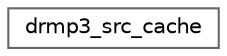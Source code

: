 digraph "Graphical Class Hierarchy"
{
 // LATEX_PDF_SIZE
  bgcolor="transparent";
  edge [fontname=Helvetica,fontsize=10,labelfontname=Helvetica,labelfontsize=10];
  node [fontname=Helvetica,fontsize=10,shape=box,height=0.2,width=0.4];
  rankdir="LR";
  Node0 [id="Node000000",label="drmp3_src_cache",height=0.2,width=0.4,color="grey40", fillcolor="white", style="filled",URL="$structdrmp3__src__cache.html",tooltip=" "];
}
